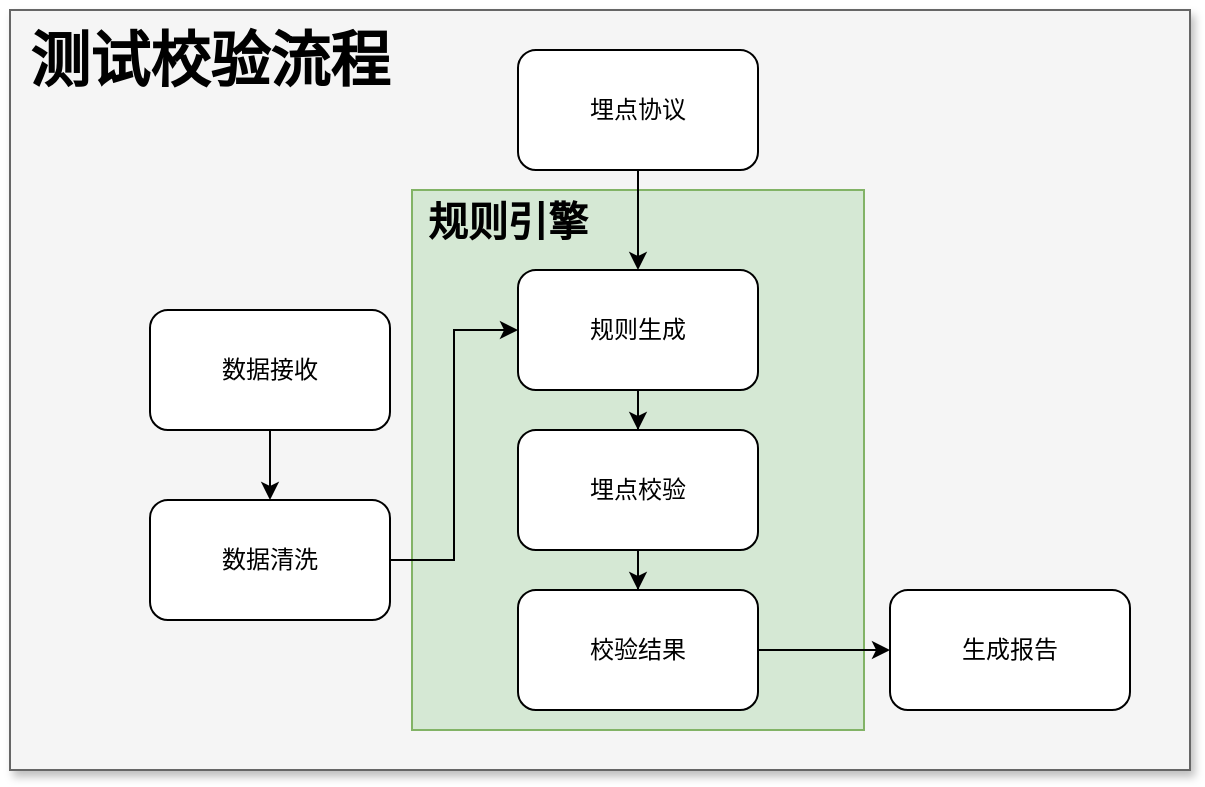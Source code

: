 <mxfile version="22.0.4" type="github">
  <diagram name="第 1 页" id="S5hOnzUga7C1LzfeWx9W">
    <mxGraphModel dx="956" dy="518" grid="1" gridSize="10" guides="1" tooltips="1" connect="1" arrows="1" fold="1" page="1" pageScale="1" pageWidth="827" pageHeight="1169" math="0" shadow="0">
      <root>
        <mxCell id="0" />
        <mxCell id="1" parent="0" />
        <mxCell id="NDBwNhITzVO1JYGbLGj0-14" value="" style="rounded=0;whiteSpace=wrap;html=1;shadow=1;fillColor=#f5f5f5;strokeColor=#666666;fontColor=#333333;" vertex="1" parent="1">
          <mxGeometry x="100" y="280" width="590" height="380" as="geometry" />
        </mxCell>
        <mxCell id="NDBwNhITzVO1JYGbLGj0-8" value="" style="rounded=0;whiteSpace=wrap;html=1;fillColor=#d5e8d4;strokeColor=#82b366;" vertex="1" parent="1">
          <mxGeometry x="301" y="370" width="226" height="270" as="geometry" />
        </mxCell>
        <mxCell id="NDBwNhITzVO1JYGbLGj0-11" style="edgeStyle=orthogonalEdgeStyle;rounded=0;orthogonalLoop=1;jettySize=auto;html=1;exitX=0.5;exitY=1;exitDx=0;exitDy=0;" edge="1" parent="1" source="NDBwNhITzVO1JYGbLGj0-1" target="NDBwNhITzVO1JYGbLGj0-2">
          <mxGeometry relative="1" as="geometry" />
        </mxCell>
        <mxCell id="NDBwNhITzVO1JYGbLGj0-1" value="数据接收" style="rounded=1;whiteSpace=wrap;html=1;" vertex="1" parent="1">
          <mxGeometry x="170" y="430" width="120" height="60" as="geometry" />
        </mxCell>
        <mxCell id="NDBwNhITzVO1JYGbLGj0-16" style="edgeStyle=orthogonalEdgeStyle;rounded=0;orthogonalLoop=1;jettySize=auto;html=1;entryX=0;entryY=0.5;entryDx=0;entryDy=0;" edge="1" parent="1" source="NDBwNhITzVO1JYGbLGj0-2" target="NDBwNhITzVO1JYGbLGj0-4">
          <mxGeometry relative="1" as="geometry" />
        </mxCell>
        <mxCell id="NDBwNhITzVO1JYGbLGj0-2" value="数据清洗" style="rounded=1;whiteSpace=wrap;html=1;" vertex="1" parent="1">
          <mxGeometry x="170" y="525" width="120" height="60" as="geometry" />
        </mxCell>
        <mxCell id="NDBwNhITzVO1JYGbLGj0-10" style="edgeStyle=orthogonalEdgeStyle;rounded=0;orthogonalLoop=1;jettySize=auto;html=1;exitX=0.5;exitY=1;exitDx=0;exitDy=0;" edge="1" parent="1" source="NDBwNhITzVO1JYGbLGj0-3" target="NDBwNhITzVO1JYGbLGj0-4">
          <mxGeometry relative="1" as="geometry" />
        </mxCell>
        <mxCell id="NDBwNhITzVO1JYGbLGj0-3" value="埋点协议" style="rounded=1;whiteSpace=wrap;html=1;" vertex="1" parent="1">
          <mxGeometry x="354" y="300" width="120" height="60" as="geometry" />
        </mxCell>
        <mxCell id="NDBwNhITzVO1JYGbLGj0-17" style="edgeStyle=orthogonalEdgeStyle;rounded=0;orthogonalLoop=1;jettySize=auto;html=1;exitX=0.5;exitY=1;exitDx=0;exitDy=0;" edge="1" parent="1" source="NDBwNhITzVO1JYGbLGj0-4" target="NDBwNhITzVO1JYGbLGj0-5">
          <mxGeometry relative="1" as="geometry" />
        </mxCell>
        <mxCell id="NDBwNhITzVO1JYGbLGj0-4" value="规则生成" style="rounded=1;whiteSpace=wrap;html=1;" vertex="1" parent="1">
          <mxGeometry x="354" y="410" width="120" height="60" as="geometry" />
        </mxCell>
        <mxCell id="NDBwNhITzVO1JYGbLGj0-18" style="edgeStyle=orthogonalEdgeStyle;rounded=0;orthogonalLoop=1;jettySize=auto;html=1;exitX=0.5;exitY=1;exitDx=0;exitDy=0;" edge="1" parent="1" source="NDBwNhITzVO1JYGbLGj0-5" target="NDBwNhITzVO1JYGbLGj0-6">
          <mxGeometry relative="1" as="geometry" />
        </mxCell>
        <mxCell id="NDBwNhITzVO1JYGbLGj0-5" value="埋点校验" style="rounded=1;whiteSpace=wrap;html=1;" vertex="1" parent="1">
          <mxGeometry x="354" y="490" width="120" height="60" as="geometry" />
        </mxCell>
        <mxCell id="NDBwNhITzVO1JYGbLGj0-19" style="edgeStyle=orthogonalEdgeStyle;rounded=0;orthogonalLoop=1;jettySize=auto;html=1;exitX=1;exitY=0.5;exitDx=0;exitDy=0;entryX=0;entryY=0.5;entryDx=0;entryDy=0;" edge="1" parent="1" source="NDBwNhITzVO1JYGbLGj0-6" target="NDBwNhITzVO1JYGbLGj0-7">
          <mxGeometry relative="1" as="geometry" />
        </mxCell>
        <mxCell id="NDBwNhITzVO1JYGbLGj0-6" value="校验结果" style="rounded=1;whiteSpace=wrap;html=1;" vertex="1" parent="1">
          <mxGeometry x="354" y="570" width="120" height="60" as="geometry" />
        </mxCell>
        <mxCell id="NDBwNhITzVO1JYGbLGj0-7" value="生成报告" style="rounded=1;whiteSpace=wrap;html=1;" vertex="1" parent="1">
          <mxGeometry x="540" y="570" width="120" height="60" as="geometry" />
        </mxCell>
        <mxCell id="NDBwNhITzVO1JYGbLGj0-9" value="规则引擎" style="text;html=1;strokeColor=none;fillColor=none;align=center;verticalAlign=middle;whiteSpace=wrap;rounded=0;fontStyle=1;fontSize=20;" vertex="1" parent="1">
          <mxGeometry x="301" y="370" width="96" height="30" as="geometry" />
        </mxCell>
        <mxCell id="NDBwNhITzVO1JYGbLGj0-15" value="测试校验流程" style="text;html=1;strokeColor=none;fillColor=none;align=center;verticalAlign=middle;whiteSpace=wrap;rounded=0;fontSize=30;fontStyle=1" vertex="1" parent="1">
          <mxGeometry x="100" y="280" width="200" height="50" as="geometry" />
        </mxCell>
      </root>
    </mxGraphModel>
  </diagram>
</mxfile>
